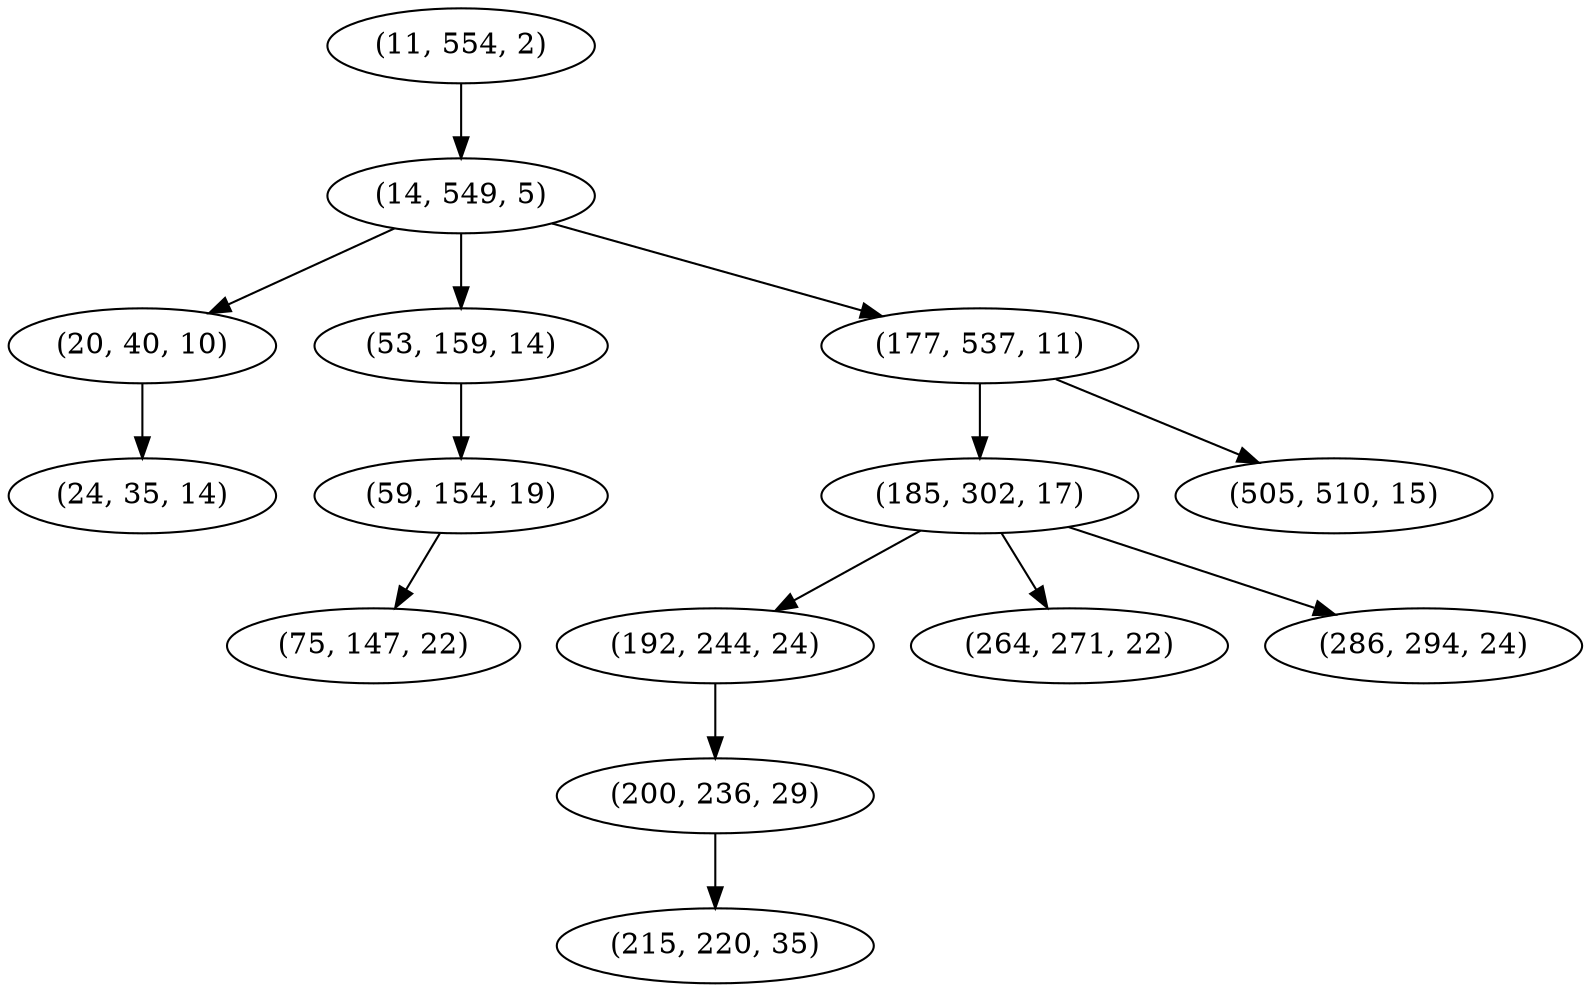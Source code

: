 digraph tree {
    "(11, 554, 2)";
    "(14, 549, 5)";
    "(20, 40, 10)";
    "(24, 35, 14)";
    "(53, 159, 14)";
    "(59, 154, 19)";
    "(75, 147, 22)";
    "(177, 537, 11)";
    "(185, 302, 17)";
    "(192, 244, 24)";
    "(200, 236, 29)";
    "(215, 220, 35)";
    "(264, 271, 22)";
    "(286, 294, 24)";
    "(505, 510, 15)";
    "(11, 554, 2)" -> "(14, 549, 5)";
    "(14, 549, 5)" -> "(20, 40, 10)";
    "(14, 549, 5)" -> "(53, 159, 14)";
    "(14, 549, 5)" -> "(177, 537, 11)";
    "(20, 40, 10)" -> "(24, 35, 14)";
    "(53, 159, 14)" -> "(59, 154, 19)";
    "(59, 154, 19)" -> "(75, 147, 22)";
    "(177, 537, 11)" -> "(185, 302, 17)";
    "(177, 537, 11)" -> "(505, 510, 15)";
    "(185, 302, 17)" -> "(192, 244, 24)";
    "(185, 302, 17)" -> "(264, 271, 22)";
    "(185, 302, 17)" -> "(286, 294, 24)";
    "(192, 244, 24)" -> "(200, 236, 29)";
    "(200, 236, 29)" -> "(215, 220, 35)";
}
